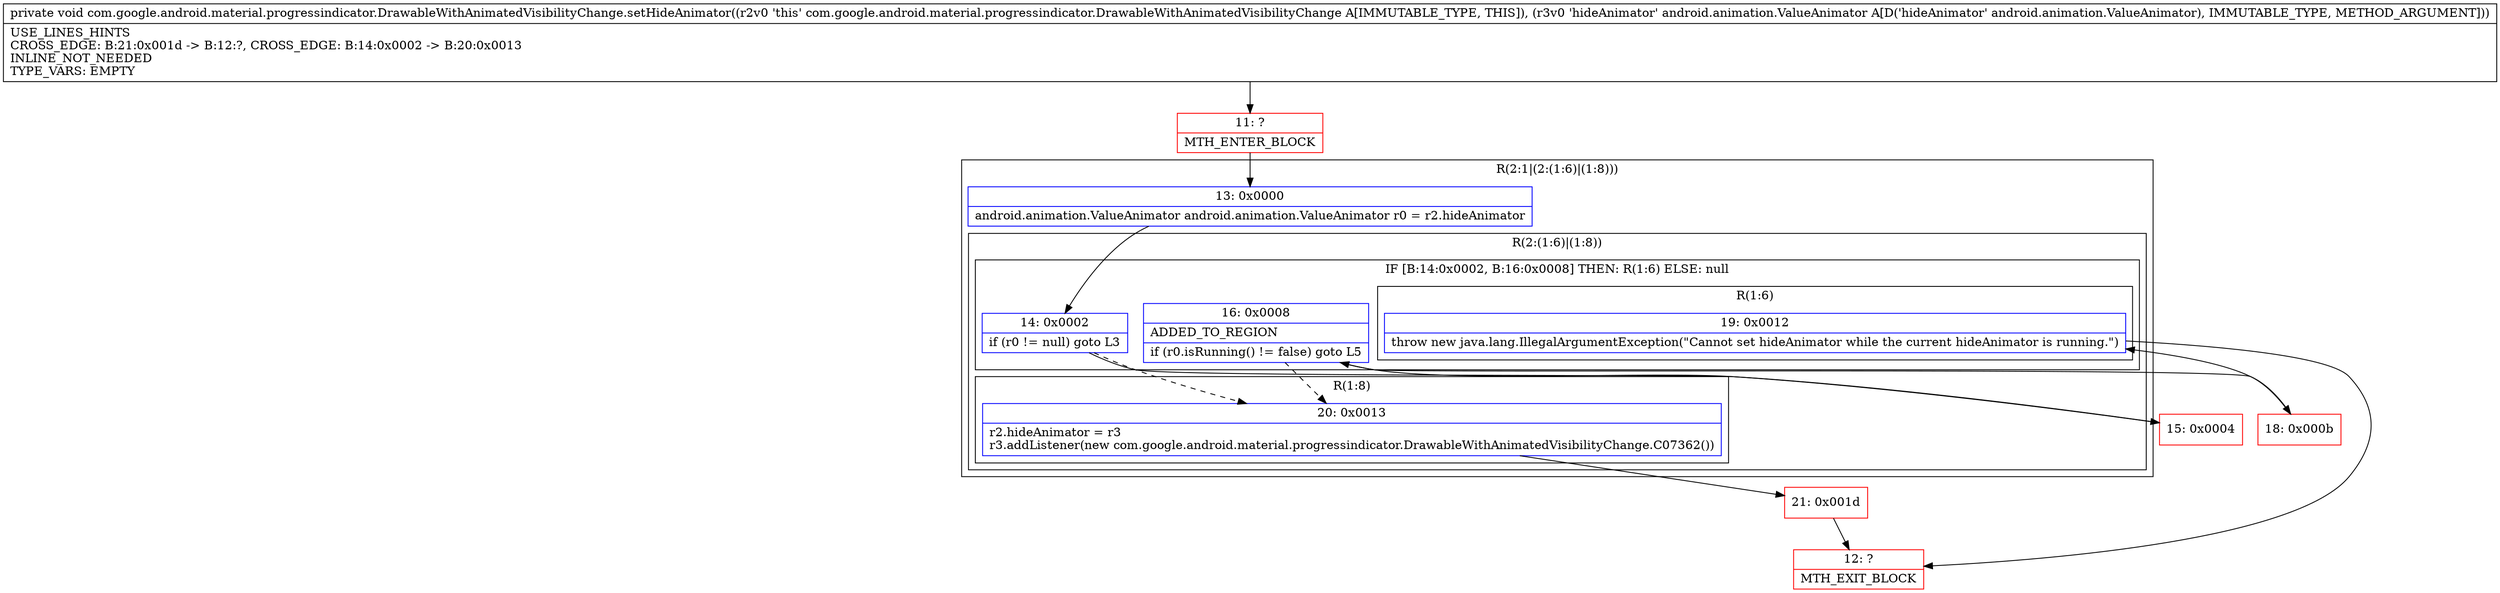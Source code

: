digraph "CFG forcom.google.android.material.progressindicator.DrawableWithAnimatedVisibilityChange.setHideAnimator(Landroid\/animation\/ValueAnimator;)V" {
subgraph cluster_Region_1991415959 {
label = "R(2:1|(2:(1:6)|(1:8)))";
node [shape=record,color=blue];
Node_13 [shape=record,label="{13\:\ 0x0000|android.animation.ValueAnimator android.animation.ValueAnimator r0 = r2.hideAnimator\l}"];
subgraph cluster_Region_1034551385 {
label = "R(2:(1:6)|(1:8))";
node [shape=record,color=blue];
subgraph cluster_IfRegion_517883635 {
label = "IF [B:14:0x0002, B:16:0x0008] THEN: R(1:6) ELSE: null";
node [shape=record,color=blue];
Node_14 [shape=record,label="{14\:\ 0x0002|if (r0 != null) goto L3\l}"];
Node_16 [shape=record,label="{16\:\ 0x0008|ADDED_TO_REGION\l|if (r0.isRunning() != false) goto L5\l}"];
subgraph cluster_Region_245780205 {
label = "R(1:6)";
node [shape=record,color=blue];
Node_19 [shape=record,label="{19\:\ 0x0012|throw new java.lang.IllegalArgumentException(\"Cannot set hideAnimator while the current hideAnimator is running.\")\l}"];
}
}
subgraph cluster_Region_1367525326 {
label = "R(1:8)";
node [shape=record,color=blue];
Node_20 [shape=record,label="{20\:\ 0x0013|r2.hideAnimator = r3\lr3.addListener(new com.google.android.material.progressindicator.DrawableWithAnimatedVisibilityChange.C07362())\l}"];
}
}
}
Node_11 [shape=record,color=red,label="{11\:\ ?|MTH_ENTER_BLOCK\l}"];
Node_15 [shape=record,color=red,label="{15\:\ 0x0004}"];
Node_18 [shape=record,color=red,label="{18\:\ 0x000b}"];
Node_12 [shape=record,color=red,label="{12\:\ ?|MTH_EXIT_BLOCK\l}"];
Node_21 [shape=record,color=red,label="{21\:\ 0x001d}"];
MethodNode[shape=record,label="{private void com.google.android.material.progressindicator.DrawableWithAnimatedVisibilityChange.setHideAnimator((r2v0 'this' com.google.android.material.progressindicator.DrawableWithAnimatedVisibilityChange A[IMMUTABLE_TYPE, THIS]), (r3v0 'hideAnimator' android.animation.ValueAnimator A[D('hideAnimator' android.animation.ValueAnimator), IMMUTABLE_TYPE, METHOD_ARGUMENT]))  | USE_LINES_HINTS\lCROSS_EDGE: B:21:0x001d \-\> B:12:?, CROSS_EDGE: B:14:0x0002 \-\> B:20:0x0013\lINLINE_NOT_NEEDED\lTYPE_VARS: EMPTY\l}"];
MethodNode -> Node_11;Node_13 -> Node_14;
Node_14 -> Node_15;
Node_14 -> Node_20[style=dashed];
Node_16 -> Node_18;
Node_16 -> Node_20[style=dashed];
Node_19 -> Node_12;
Node_20 -> Node_21;
Node_11 -> Node_13;
Node_15 -> Node_16;
Node_18 -> Node_19;
Node_21 -> Node_12;
}

